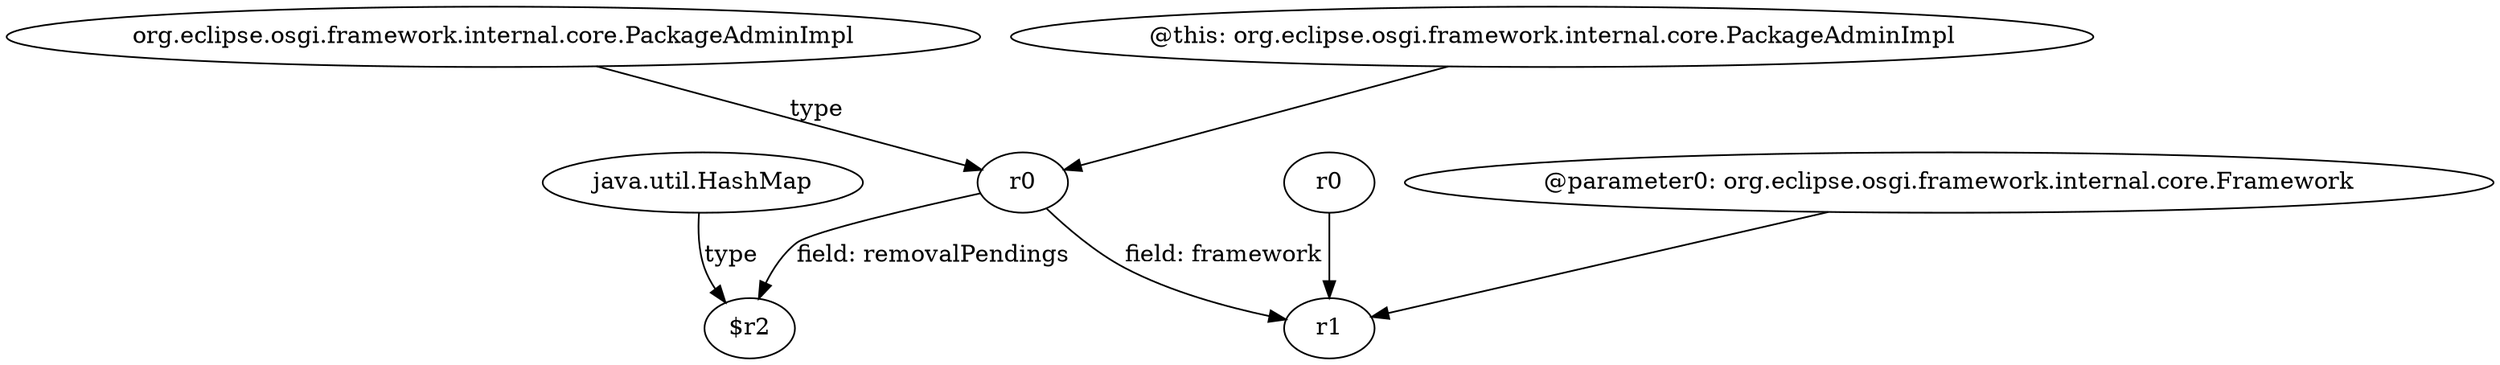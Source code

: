 digraph g {
0[label="@parameter0: org.eclipse.osgi.framework.internal.core.Framework"]
1[label="r1"]
0->1[label=""]
2[label="org.eclipse.osgi.framework.internal.core.PackageAdminImpl"]
3[label="r0"]
2->3[label="type"]
4[label="r0"]
4->1[label=""]
3->1[label="field: framework"]
5[label="@this: org.eclipse.osgi.framework.internal.core.PackageAdminImpl"]
5->3[label=""]
6[label="$r2"]
3->6[label="field: removalPendings"]
7[label="java.util.HashMap"]
7->6[label="type"]
}